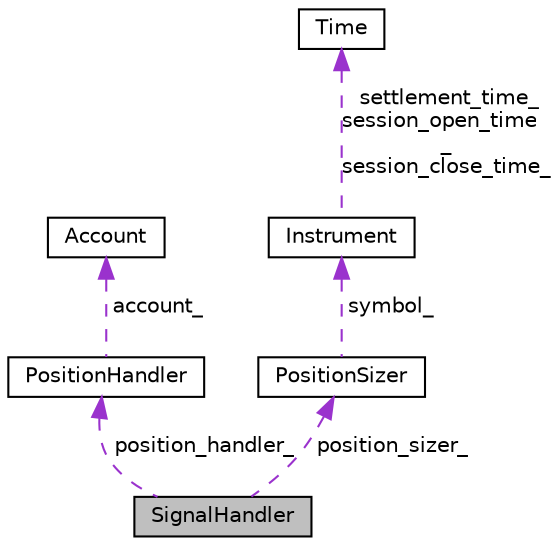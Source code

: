 digraph "SignalHandler"
{
 // LATEX_PDF_SIZE
  edge [fontname="Helvetica",fontsize="10",labelfontname="Helvetica",labelfontsize="10"];
  node [fontname="Helvetica",fontsize="10",shape=record];
  Node1 [label="SignalHandler",height=0.2,width=0.4,color="black", fillcolor="grey75", style="filled", fontcolor="black",tooltip=" "];
  Node2 -> Node1 [dir="back",color="darkorchid3",fontsize="10",style="dashed",label=" position_handler_" ,fontname="Helvetica"];
  Node2 [label="PositionHandler",height=0.2,width=0.4,color="black", fillcolor="white", style="filled",URL="$class_position_handler.html",tooltip=" "];
  Node3 -> Node2 [dir="back",color="darkorchid3",fontsize="10",style="dashed",label=" account_" ,fontname="Helvetica"];
  Node3 [label="Account",height=0.2,width=0.4,color="black", fillcolor="white", style="filled",URL="$class_account.html",tooltip=" "];
  Node4 -> Node1 [dir="back",color="darkorchid3",fontsize="10",style="dashed",label=" position_sizer_" ,fontname="Helvetica"];
  Node4 [label="PositionSizer",height=0.2,width=0.4,color="black", fillcolor="white", style="filled",URL="$class_position_sizer.html",tooltip=" "];
  Node5 -> Node4 [dir="back",color="darkorchid3",fontsize="10",style="dashed",label=" symbol_" ,fontname="Helvetica"];
  Node5 [label="Instrument",height=0.2,width=0.4,color="black", fillcolor="white", style="filled",URL="$class_instrument.html",tooltip=" "];
  Node6 -> Node5 [dir="back",color="darkorchid3",fontsize="10",style="dashed",label=" settlement_time_\nsession_open_time\l_\nsession_close_time_" ,fontname="Helvetica"];
  Node6 [label="Time",height=0.2,width=0.4,color="black", fillcolor="white", style="filled",URL="$class_time.html",tooltip=" "];
}
